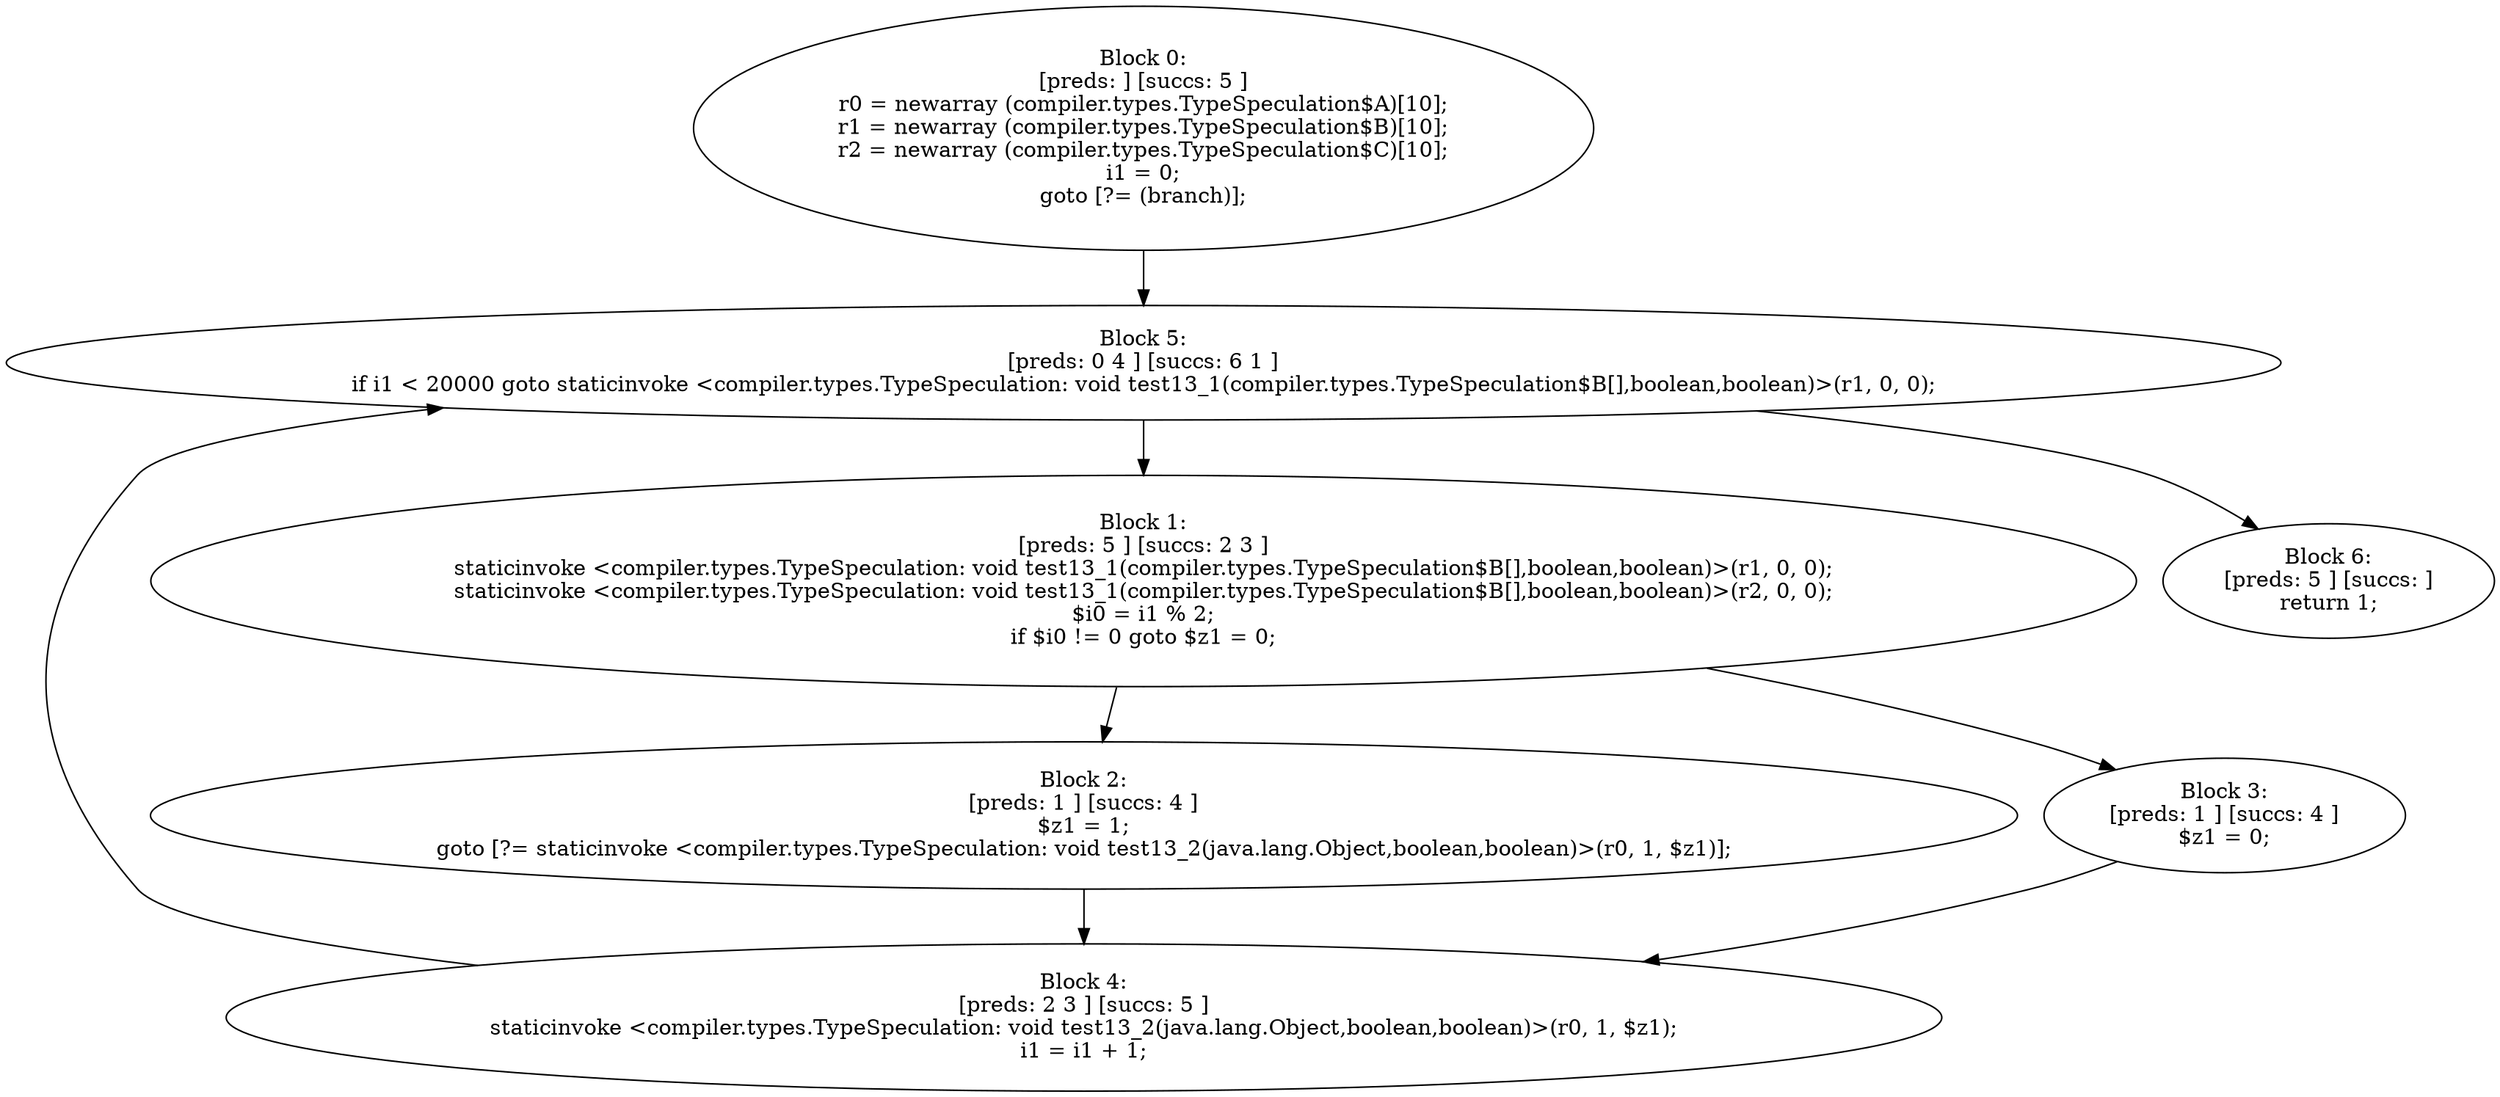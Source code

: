 digraph "unitGraph" {
    "Block 0:
[preds: ] [succs: 5 ]
r0 = newarray (compiler.types.TypeSpeculation$A)[10];
r1 = newarray (compiler.types.TypeSpeculation$B)[10];
r2 = newarray (compiler.types.TypeSpeculation$C)[10];
i1 = 0;
goto [?= (branch)];
"
    "Block 1:
[preds: 5 ] [succs: 2 3 ]
staticinvoke <compiler.types.TypeSpeculation: void test13_1(compiler.types.TypeSpeculation$B[],boolean,boolean)>(r1, 0, 0);
staticinvoke <compiler.types.TypeSpeculation: void test13_1(compiler.types.TypeSpeculation$B[],boolean,boolean)>(r2, 0, 0);
$i0 = i1 % 2;
if $i0 != 0 goto $z1 = 0;
"
    "Block 2:
[preds: 1 ] [succs: 4 ]
$z1 = 1;
goto [?= staticinvoke <compiler.types.TypeSpeculation: void test13_2(java.lang.Object,boolean,boolean)>(r0, 1, $z1)];
"
    "Block 3:
[preds: 1 ] [succs: 4 ]
$z1 = 0;
"
    "Block 4:
[preds: 2 3 ] [succs: 5 ]
staticinvoke <compiler.types.TypeSpeculation: void test13_2(java.lang.Object,boolean,boolean)>(r0, 1, $z1);
i1 = i1 + 1;
"
    "Block 5:
[preds: 0 4 ] [succs: 6 1 ]
if i1 < 20000 goto staticinvoke <compiler.types.TypeSpeculation: void test13_1(compiler.types.TypeSpeculation$B[],boolean,boolean)>(r1, 0, 0);
"
    "Block 6:
[preds: 5 ] [succs: ]
return 1;
"
    "Block 0:
[preds: ] [succs: 5 ]
r0 = newarray (compiler.types.TypeSpeculation$A)[10];
r1 = newarray (compiler.types.TypeSpeculation$B)[10];
r2 = newarray (compiler.types.TypeSpeculation$C)[10];
i1 = 0;
goto [?= (branch)];
"->"Block 5:
[preds: 0 4 ] [succs: 6 1 ]
if i1 < 20000 goto staticinvoke <compiler.types.TypeSpeculation: void test13_1(compiler.types.TypeSpeculation$B[],boolean,boolean)>(r1, 0, 0);
";
    "Block 1:
[preds: 5 ] [succs: 2 3 ]
staticinvoke <compiler.types.TypeSpeculation: void test13_1(compiler.types.TypeSpeculation$B[],boolean,boolean)>(r1, 0, 0);
staticinvoke <compiler.types.TypeSpeculation: void test13_1(compiler.types.TypeSpeculation$B[],boolean,boolean)>(r2, 0, 0);
$i0 = i1 % 2;
if $i0 != 0 goto $z1 = 0;
"->"Block 2:
[preds: 1 ] [succs: 4 ]
$z1 = 1;
goto [?= staticinvoke <compiler.types.TypeSpeculation: void test13_2(java.lang.Object,boolean,boolean)>(r0, 1, $z1)];
";
    "Block 1:
[preds: 5 ] [succs: 2 3 ]
staticinvoke <compiler.types.TypeSpeculation: void test13_1(compiler.types.TypeSpeculation$B[],boolean,boolean)>(r1, 0, 0);
staticinvoke <compiler.types.TypeSpeculation: void test13_1(compiler.types.TypeSpeculation$B[],boolean,boolean)>(r2, 0, 0);
$i0 = i1 % 2;
if $i0 != 0 goto $z1 = 0;
"->"Block 3:
[preds: 1 ] [succs: 4 ]
$z1 = 0;
";
    "Block 2:
[preds: 1 ] [succs: 4 ]
$z1 = 1;
goto [?= staticinvoke <compiler.types.TypeSpeculation: void test13_2(java.lang.Object,boolean,boolean)>(r0, 1, $z1)];
"->"Block 4:
[preds: 2 3 ] [succs: 5 ]
staticinvoke <compiler.types.TypeSpeculation: void test13_2(java.lang.Object,boolean,boolean)>(r0, 1, $z1);
i1 = i1 + 1;
";
    "Block 3:
[preds: 1 ] [succs: 4 ]
$z1 = 0;
"->"Block 4:
[preds: 2 3 ] [succs: 5 ]
staticinvoke <compiler.types.TypeSpeculation: void test13_2(java.lang.Object,boolean,boolean)>(r0, 1, $z1);
i1 = i1 + 1;
";
    "Block 4:
[preds: 2 3 ] [succs: 5 ]
staticinvoke <compiler.types.TypeSpeculation: void test13_2(java.lang.Object,boolean,boolean)>(r0, 1, $z1);
i1 = i1 + 1;
"->"Block 5:
[preds: 0 4 ] [succs: 6 1 ]
if i1 < 20000 goto staticinvoke <compiler.types.TypeSpeculation: void test13_1(compiler.types.TypeSpeculation$B[],boolean,boolean)>(r1, 0, 0);
";
    "Block 5:
[preds: 0 4 ] [succs: 6 1 ]
if i1 < 20000 goto staticinvoke <compiler.types.TypeSpeculation: void test13_1(compiler.types.TypeSpeculation$B[],boolean,boolean)>(r1, 0, 0);
"->"Block 6:
[preds: 5 ] [succs: ]
return 1;
";
    "Block 5:
[preds: 0 4 ] [succs: 6 1 ]
if i1 < 20000 goto staticinvoke <compiler.types.TypeSpeculation: void test13_1(compiler.types.TypeSpeculation$B[],boolean,boolean)>(r1, 0, 0);
"->"Block 1:
[preds: 5 ] [succs: 2 3 ]
staticinvoke <compiler.types.TypeSpeculation: void test13_1(compiler.types.TypeSpeculation$B[],boolean,boolean)>(r1, 0, 0);
staticinvoke <compiler.types.TypeSpeculation: void test13_1(compiler.types.TypeSpeculation$B[],boolean,boolean)>(r2, 0, 0);
$i0 = i1 % 2;
if $i0 != 0 goto $z1 = 0;
";
}
